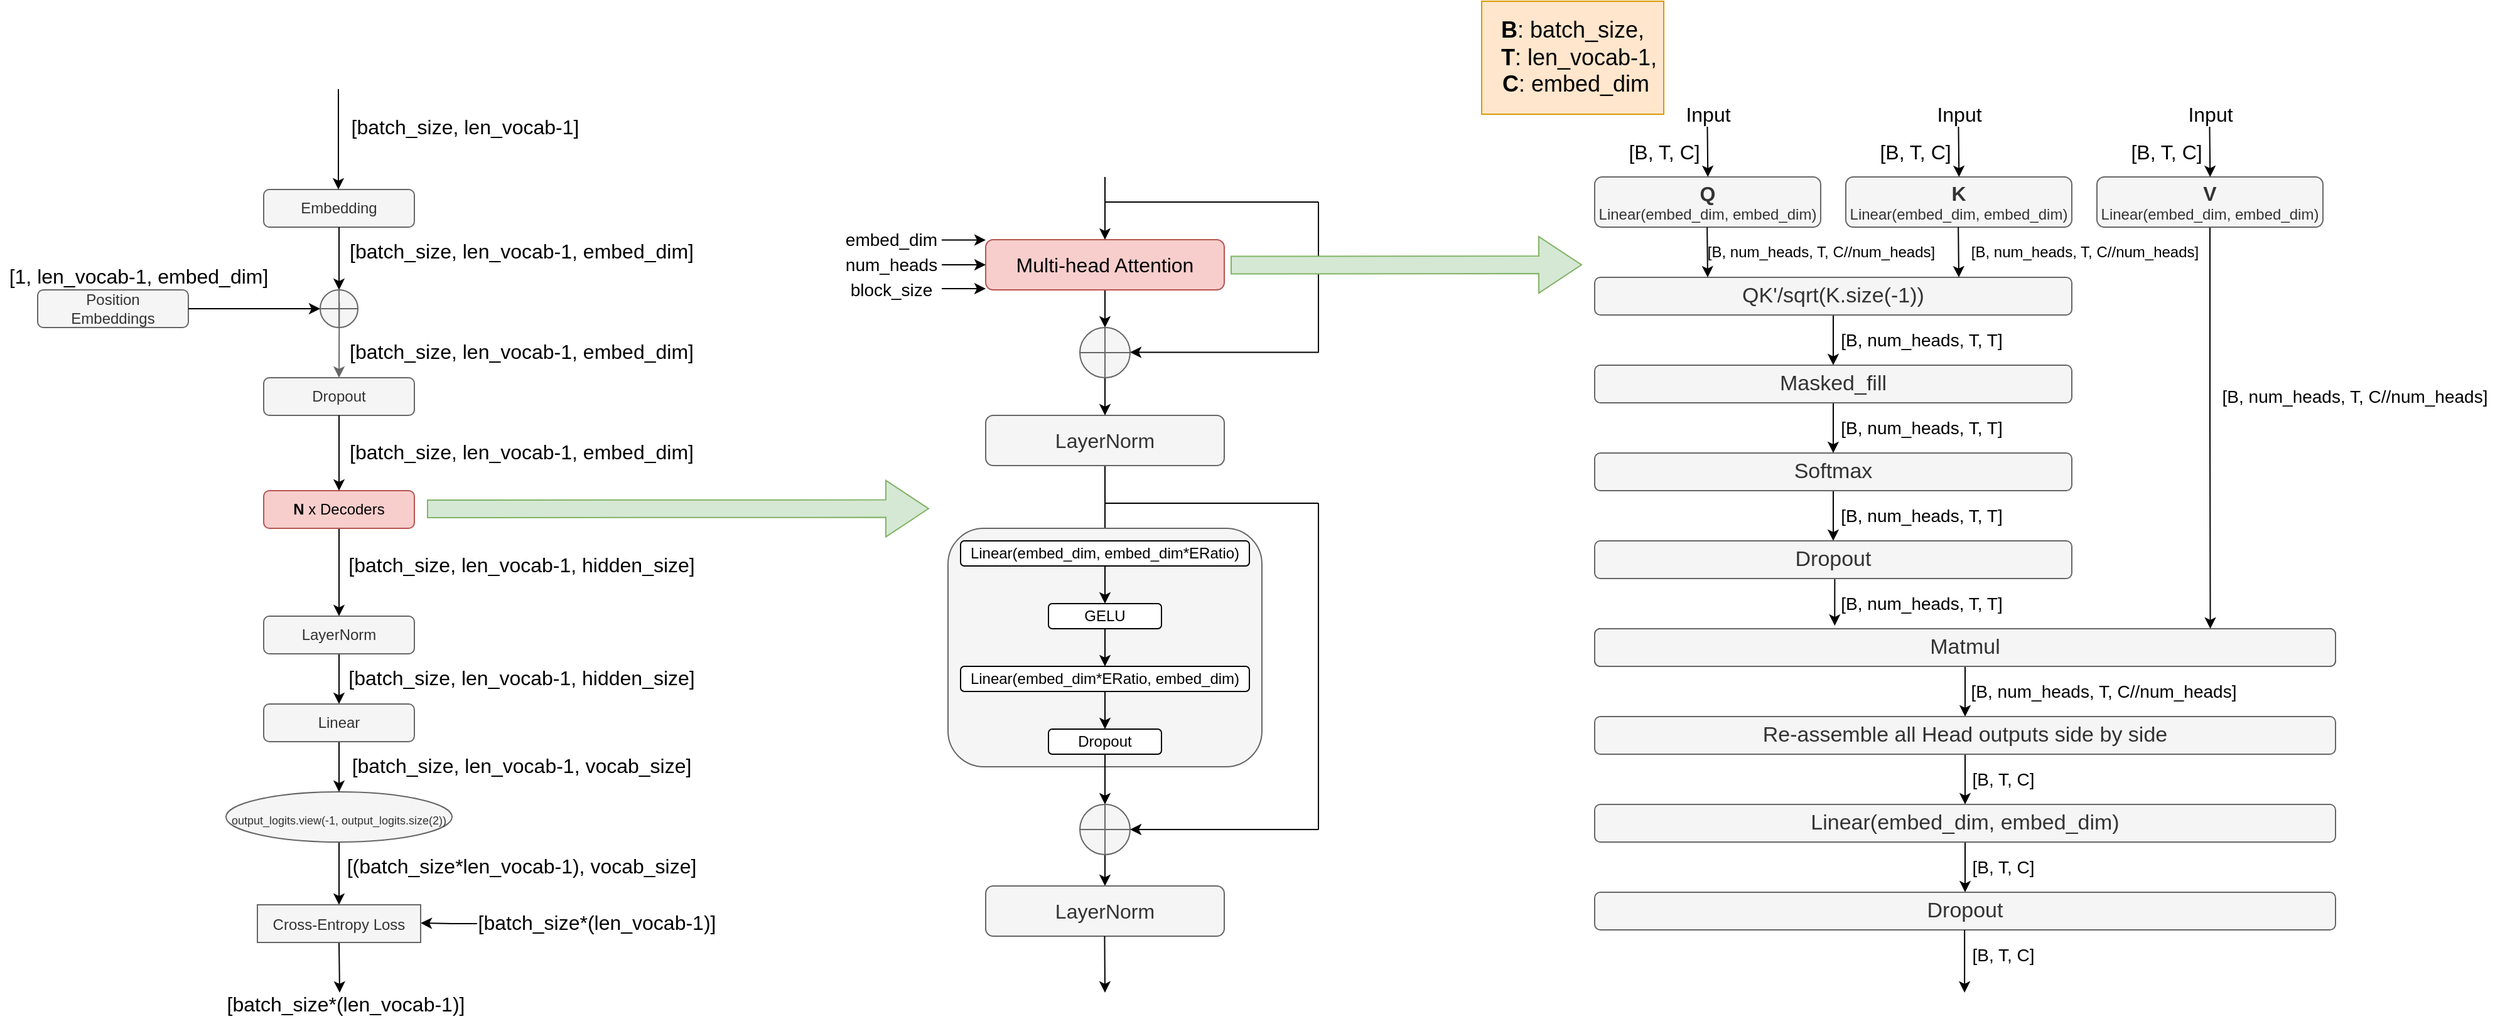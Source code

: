 <mxfile version="16.0.0" type="device"><diagram id="RONKovw7xAZy1wGv3aLH" name="Page-1"><mxGraphModel dx="1178" dy="732" grid="1" gridSize="10" guides="1" tooltips="1" connect="1" arrows="1" fold="1" page="1" pageScale="1" pageWidth="850" pageHeight="1100" math="0" shadow="0"><root><mxCell id="0"/><mxCell id="1" parent="0"/><mxCell id="g4gSQ9iisb2MxnqE1Cf5-1" value="Embedding" style="rounded=1;whiteSpace=wrap;html=1;fillColor=#f5f5f5;fontColor=#333333;strokeColor=#666666;" parent="1" vertex="1"><mxGeometry x="280" y="160" width="120" height="30" as="geometry"/></mxCell><mxCell id="g4gSQ9iisb2MxnqE1Cf5-2" style="edgeStyle=orthogonalEdgeStyle;rounded=0;orthogonalLoop=1;jettySize=auto;html=1;exitX=0.5;exitY=1;exitDx=0;exitDy=0;entryX=0.5;entryY=0;entryDx=0;entryDy=0;fontSize=9;" parent="1" source="g4gSQ9iisb2MxnqE1Cf5-3" target="g4gSQ9iisb2MxnqE1Cf5-6" edge="1"><mxGeometry relative="1" as="geometry"/></mxCell><mxCell id="g4gSQ9iisb2MxnqE1Cf5-3" value="&lt;b&gt;N&lt;/b&gt; x Decoders" style="rounded=1;whiteSpace=wrap;html=1;fillColor=#f8cecc;strokeColor=#b85450;" parent="1" vertex="1"><mxGeometry x="280" y="400" width="120" height="30" as="geometry"/></mxCell><mxCell id="g4gSQ9iisb2MxnqE1Cf5-4" value="Dropout" style="rounded=1;whiteSpace=wrap;html=1;fillColor=#f5f5f5;fontColor=#333333;strokeColor=#666666;" parent="1" vertex="1"><mxGeometry x="280" y="310" width="120" height="30" as="geometry"/></mxCell><mxCell id="g4gSQ9iisb2MxnqE1Cf5-5" style="edgeStyle=orthogonalEdgeStyle;rounded=0;orthogonalLoop=1;jettySize=auto;html=1;exitX=0.5;exitY=1;exitDx=0;exitDy=0;entryX=0.5;entryY=0;entryDx=0;entryDy=0;fontSize=9;" parent="1" source="g4gSQ9iisb2MxnqE1Cf5-6" target="g4gSQ9iisb2MxnqE1Cf5-32" edge="1"><mxGeometry relative="1" as="geometry"/></mxCell><mxCell id="g4gSQ9iisb2MxnqE1Cf5-6" value="LayerNorm" style="rounded=1;whiteSpace=wrap;html=1;fillColor=#f5f5f5;fontColor=#333333;strokeColor=#666666;" parent="1" vertex="1"><mxGeometry x="280" y="500" width="120" height="30" as="geometry"/></mxCell><mxCell id="g4gSQ9iisb2MxnqE1Cf5-7" value="" style="endArrow=classic;html=1;rounded=0;entryX=0.5;entryY=0;entryDx=0;entryDy=0;" parent="1" edge="1"><mxGeometry width="50" height="50" relative="1" as="geometry"><mxPoint x="339.5" y="80" as="sourcePoint"/><mxPoint x="339.5" y="160" as="targetPoint"/></mxGeometry></mxCell><mxCell id="g4gSQ9iisb2MxnqE1Cf5-8" value="" style="endArrow=classic;html=1;rounded=0;exitX=0.5;exitY=1;exitDx=0;exitDy=0;" parent="1" source="g4gSQ9iisb2MxnqE1Cf5-4" edge="1"><mxGeometry width="50" height="50" relative="1" as="geometry"><mxPoint x="339.5" y="360" as="sourcePoint"/><mxPoint x="340" y="400" as="targetPoint"/></mxGeometry></mxCell><mxCell id="g4gSQ9iisb2MxnqE1Cf5-9" value="&lt;font style=&quot;font-size: 16px&quot;&gt;[batch_size, len_vocab-1]&lt;/font&gt;" style="text;html=1;align=center;verticalAlign=middle;resizable=0;points=[];autosize=1;strokeColor=none;fillColor=none;" parent="1" vertex="1"><mxGeometry x="340" y="100" width="200" height="20" as="geometry"/></mxCell><mxCell id="g4gSQ9iisb2MxnqE1Cf5-10" value="&lt;font style=&quot;font-size: 16px ; line-height: 1&quot;&gt;[batch_size, len_vocab-1,&amp;nbsp;&lt;span style=&quot;color: rgba(0 , 0 , 0 , 0) ; font-family: monospace ; font-size: 0px&quot;&gt;3E&lt;/span&gt;embed_dim]&lt;span style=&quot;color: rgba(0 , 0 , 0 , 0) ; font-family: monospace ; font-size: 0px&quot;&gt;%3CmxGraphModel%3E%3Croot%3E%3CmxCell%20id%3D%220%22%2F%3E%3CmxCell%20id%3D%221%22%20parent%3D%220%22%2F%3E%3CmxCell%20id%3D%222%22%20value%3D%22%26lt%3Bfont%20style%3D%26quot%3Bfont-size%3A%2016px%26quot%3B%26gt%3B%5Bbatch_size%2C%20len_vocab-1%5D%26lt%3B%2Ffont%26gt%3B%22%20style%3D%22text%3Bhtml%3D1%3Balign%3Dcenter%3BverticalAlign%3Dmiddle%3Bresizable%3D0%3Bpoints%3D%5B%5D%3Bautosize%3D1%3BstrokeColor%3Dnone%3BfillColor%3Dnone%3B%22%20vertex%3D%221%22%20parent%3D%221%22%3E%3CmxGeometry%20x%3D%22140%22%20y%3D%22120%22%20width%3D%22200%22%20height%3D%2220%22%20as%3D%22geometry%22%2F%3E%3C%2FmxCell%3E%3C%2Froot%3E%3C%2FmxGraphModel%&lt;/span&gt;&lt;/font&gt;" style="text;html=1;align=center;verticalAlign=middle;resizable=0;points=[];autosize=1;strokeColor=none;fillColor=none;" parent="1" vertex="1"><mxGeometry x="340" y="280" width="290" height="20" as="geometry"/></mxCell><mxCell id="g4gSQ9iisb2MxnqE1Cf5-11" value="" style="endArrow=classic;html=1;rounded=0;exitX=0.5;exitY=1;exitDx=0;exitDy=0;startArrow=none;" parent="1" source="g4gSQ9iisb2MxnqE1Cf5-32" edge="1"><mxGeometry width="50" height="50" relative="1" as="geometry"><mxPoint x="340" y="540" as="sourcePoint"/><mxPoint x="340.5" y="580" as="targetPoint"/></mxGeometry></mxCell><mxCell id="g4gSQ9iisb2MxnqE1Cf5-12" value="&lt;font style=&quot;font-size: 16px ; line-height: 1&quot;&gt;[batch_size, len_vocab-1,&amp;nbsp;&lt;span style=&quot;color: rgba(0 , 0 , 0 , 0) ; font-family: monospace ; font-size: 0px&quot;&gt;3E&lt;/span&gt;embed_dim]&lt;span style=&quot;color: rgba(0 , 0 , 0 , 0) ; font-family: monospace ; font-size: 0px&quot;&gt;%3CmxGraphModel%3E%3Croot%3E%3CmxCell%20id%3D%220%22%2F%3E%3CmxCell%20id%3D%221%22%20parent%3D%220%22%2F%3E%3CmxCell%20id%3D%222%22%20value%3D%22%26lt%3Bfont%20style%3D%26quot%3Bfont-size%3A%2016px%26quot%3B%26gt%3B%5Bbatch_size%2C%20len_vocab-1%5D%26lt%3B%2Ffont%26gt%3B%22%20style%3D%22text%3Bhtml%3D1%3Balign%3Dcenter%3BverticalAlign%3Dmiddle%3Bresizable%3D0%3Bpoints%3D%5B%5D%3Bautosize%3D1%3BstrokeColor%3Dnone%3BfillColor%3Dnone%3B%22%20vertex%3D%221%22%20parent%3D%221%22%3E%3CmxGeometry%20x%3D%22140%22%20y%3D%22120%22%20width%3D%22200%22%20height%3D%2220%22%20as%3D%22geometry%22%2F%3E%3C%2FmxCell%3E%3C%2Froot%3E%3C%2FmxGraphModel%&lt;/span&gt;&lt;/font&gt;" style="text;html=1;align=center;verticalAlign=middle;resizable=0;points=[];autosize=1;strokeColor=none;fillColor=none;" parent="1" vertex="1"><mxGeometry x="340" y="360" width="290" height="20" as="geometry"/></mxCell><mxCell id="g4gSQ9iisb2MxnqE1Cf5-13" value="&lt;font style=&quot;font-size: 16px ; line-height: 1&quot;&gt;[batch_size, len_vocab-1, hidden_size]&lt;span style=&quot;color: rgba(0 , 0 , 0 , 0) ; font-family: monospace ; font-size: 0px&quot;&gt;%3CmxGraphModel%3E%3Croot%3E%3CmxCell%20id%3D%220%22%2F%3E%3CmxCell%20id%3D%221%22%20parent%3D%220%22%2F%3E%3CmxCell%20id%3D%222%22%20value%3D%22%26lt%3Bfont%20style%3D%26quot%3Bfont-size%3A%2016px%26quot%3B%26gt%3B%5Bbatch_size%2C%20len_vocab-1%5D%26lt%3B%2Ffont%26gt%3B%22%20style%3D%22text%3Bhtml%3D1%3Balign%3Dcenter%3BverticalAlign%3Dmiddle%3Bresizable%3D0%3Bpoints%3D%5B%5D%3Bautosize%3D1%3BstrokeColor%3Dnone%3BfillColor%3Dnone%3B%22%20vertex%3D%221%22%20parent%3D%221%22%3E%3CmxGeometry%20x%3D%22140%22%20y%3D%22120%22%20width%3D%22200%22%20height%3D%2220%22%20as%3D%22geometry%22%2F%3E%3C%2FmxCell%3E%3C%2Froot%3E%3C%2FmxGraphModel%&lt;/span&gt;&lt;/font&gt;" style="text;html=1;align=center;verticalAlign=middle;resizable=0;points=[];autosize=1;strokeColor=none;fillColor=none;" parent="1" vertex="1"><mxGeometry x="340" y="450" width="290" height="20" as="geometry"/></mxCell><mxCell id="g4gSQ9iisb2MxnqE1Cf5-14" value="&lt;font style=&quot;font-size: 16px ; line-height: 1&quot;&gt;[batch_size, len_vocab-1, hidden_size]&lt;span style=&quot;color: rgba(0 , 0 , 0 , 0) ; font-family: monospace ; font-size: 0px&quot;&gt;%3CmxGraphModel%3E%3Croot%3E%3CmxCell%20id%3D%220%22%2F%3E%3CmxCell%20id%3D%221%22%20parent%3D%220%22%2F%3E%3CmxCell%20id%3D%222%22%20value%3D%22%26lt%3Bfont%20style%3D%26quot%3Bfont-size%3A%2016px%26quot%3B%26gt%3B%5Bbatch_size%2C%20len_vocab-1%5D%26lt%3B%2Ffont%26gt%3B%22%20style%3D%22text%3Bhtml%3D1%3Balign%3Dcenter%3BverticalAlign%3Dmiddle%3Bresizable%3D0%3Bpoints%3D%5B%5D%3Bautosize%3D1%3BstrokeColor%3Dnone%3BfillColor%3Dnone%3B%22%20vertex%3D%221%22%20parent%3D%221%22%3E%3CmxGeometry%20x%3D%22140%22%20y%3D%22120%22%20width%3D%22200%22%20height%3D%2220%22%20as%3D%22geometry%22%2F%3E%3C%2FmxCell%3E%3C%2Froot%3E%3C%2FmxGraphModel%&lt;/span&gt;&lt;/font&gt;" style="text;html=1;align=center;verticalAlign=middle;resizable=0;points=[];autosize=1;strokeColor=none;fillColor=none;" parent="1" vertex="1"><mxGeometry x="340" y="540" width="290" height="20" as="geometry"/></mxCell><mxCell id="g4gSQ9iisb2MxnqE1Cf5-15" value="&lt;font style=&quot;font-size: 16px ; line-height: 1&quot;&gt;[batch_size, len_vocab-1, vocab_size]&lt;span style=&quot;color: rgba(0 , 0 , 0 , 0) ; font-family: monospace ; font-size: 0px&quot;&gt;%3CmxGraphModel%3E%3Croot%3E%3CmxCell%20id%3D%220%22%2F%3E%3CmxCell%20id%3D%221%22%20parent%3D%220%22%2F%3E%3CmxCell%20id%3D%222%22%20value%3D%22%26lt%3Bfont%20style%3D%26quot%3Bfont-size%3A%2016px%26quot%3B%26gt%3B%5Bbatch_size%2C%20len_vocab-1%5D%26lt%3B%2Ffont%26gt%3B%22%20style%3D%22text%3Bhtml%3D1%3Balign%3Dcenter%3BverticalAlign%3Dmiddle%3Bresizable%3D0%3Bpoints%3D%5B%5D%3Bautosize%3D1%3BstrokeColor%3Dnone%3BfillColor%3Dnone%3B%22%20vertex%3D%221%22%20parent%3D%221%22%3E%3CmxGeometry%20x%3D%22140%22%20y%3D%22120%22%20width%3D%22200%22%20height%3D%2220%22%20as%3D%22geometry%22%2F%3E%3C%2FmxCell%3E%3C%2Froot%3E%3C%2FmxGraphModel%&lt;/span&gt;&lt;/font&gt;" style="text;html=1;align=center;verticalAlign=middle;resizable=0;points=[];autosize=1;strokeColor=none;fillColor=none;" parent="1" vertex="1"><mxGeometry x="340" y="610" width="290" height="20" as="geometry"/></mxCell><mxCell id="g4gSQ9iisb2MxnqE1Cf5-111" style="edgeStyle=orthogonalEdgeStyle;rounded=0;orthogonalLoop=1;jettySize=auto;html=1;exitX=0.5;exitY=1;exitDx=0;exitDy=0;entryX=0.5;entryY=0;entryDx=0;entryDy=0;fontSize=17;" parent="1" source="g4gSQ9iisb2MxnqE1Cf5-17" target="g4gSQ9iisb2MxnqE1Cf5-110" edge="1"><mxGeometry relative="1" as="geometry"/></mxCell><mxCell id="g4gSQ9iisb2MxnqE1Cf5-17" value="&lt;font style=&quot;font-size: 9px&quot;&gt;output_logits.view(-1, output_logits.size(2))&lt;/font&gt;" style="ellipse;whiteSpace=wrap;html=1;fontSize=16;fillColor=#f5f5f5;fontColor=#333333;strokeColor=#666666;" parent="1" vertex="1"><mxGeometry x="250" y="640" width="180" height="40" as="geometry"/></mxCell><mxCell id="g4gSQ9iisb2MxnqE1Cf5-18" value="&lt;font style=&quot;font-size: 16px ; line-height: 1&quot;&gt;[(batch_size*len_vocab-1), vocab_size]&lt;span style=&quot;color: rgba(0 , 0 , 0 , 0) ; font-family: monospace ; font-size: 0px&quot;&gt;%3CmxGraphModel%3E%3Croot%3E%3CmxCell%20id%3D%220%22%2F%3E%3CmxCell%20id%3D%221%22%20parent%3D%220%22%2F%3E%3CmxCell%20id%3D%222%22%20value%3D%22%26lt%3Bfont%20style%3D%26quot%3Bfont-size%3A%2016px%26quot%3B%26gt%3B%5Bbatch_size%2C%20len_vocab-1%5D%26lt%3B%2Ffont%26gt%3B%22%20style%3D%22text%3Bhtml%3D1%3Balign%3Dcenter%3BverticalAlign%3Dmiddle%3Bresizable%3D0%3Bpoints%3D%5B%5D%3Bautosize%3D1%3BstrokeColor%3Dnone%3BfillColor%3Dnone%3B%22%20vertex%3D%221%22%20parent%3D%221%22%3E%3CmxGeometry%20x%3D%22140%22%20y%3D%22120%22%20width%3D%22200%22%20height%3D%2220%22%20as%3D%22geometry%22%2F%3E%3C%2FmxCell%3E%3C%2Froot%3E%3C%2FmxGraphModel%&lt;/span&gt;&lt;/font&gt;" style="text;html=1;align=center;verticalAlign=middle;resizable=0;points=[];autosize=1;strokeColor=none;fillColor=none;" parent="1" vertex="1"><mxGeometry x="340" y="690" width="290" height="20" as="geometry"/></mxCell><mxCell id="g4gSQ9iisb2MxnqE1Cf5-20" value="" style="endArrow=classic;html=1;rounded=0;" parent="1" edge="1"><mxGeometry width="50" height="50" relative="1" as="geometry"><mxPoint x="450" y="744.95" as="sourcePoint"/><mxPoint x="405" y="744.55" as="targetPoint"/><Array as="points"><mxPoint x="430" y="744.95"/></Array></mxGeometry></mxCell><mxCell id="g4gSQ9iisb2MxnqE1Cf5-21" value="&lt;font style=&quot;font-size: 16px ; line-height: 1&quot;&gt;[batch_size*(len_vocab-1)]&lt;span style=&quot;color: rgba(0 , 0 , 0 , 0) ; font-family: monospace ; font-size: 0px&quot;&gt;%3CmxGraphModel%3E%3Croot%3E%3CmxCell%20id%3D%220%22%2F%3E%3CmxCell%20id%3D%221%22%20parent%3D%220%22%2F%3E%3CmxCell%20id%3D%222%22%20value%3D%22%26lt%3Bfont%20style%3D%26quot%3Bfont-size%3A%2016px%26quot%3B%26gt%3B%5Bbatch_size%2C%20len_vocab-1%5D%26lt%3B%2Ffont%26gt%3B%22%20style%3D%22text%3Bhtml%3D1%3Balign%3Dcenter%3BverticalAlign%3Dmiddle%3Bresizable%3D0%3Bpoints%3D%5B%5D%3Bautosize%3D1%3BstrokeColor%3Dnone%3BfillColor%3Dnone%3B%22%20vertex%3D%221%22%20parent%3D%221%22%3E%3CmxGeometry%20x%3D%22140%22%20y%3D%22120%22%20width%3D%22200%22%20height%3D%2220%22%20as%3D%22geometry%22%2F%3E%3C%2FmxCell%3E%3C%2Froot%3E%3C%2FmxGraphModel%&lt;/span&gt;&lt;/font&gt;" style="text;html=1;align=center;verticalAlign=middle;resizable=0;points=[];autosize=1;strokeColor=none;fillColor=none;" parent="1" vertex="1"><mxGeometry x="440" y="735" width="210" height="20" as="geometry"/></mxCell><mxCell id="g4gSQ9iisb2MxnqE1Cf5-22" value="" style="endArrow=classic;html=1;rounded=0;" parent="1" edge="1"><mxGeometry width="50" height="50" relative="1" as="geometry"><mxPoint x="340" y="760" as="sourcePoint"/><mxPoint x="340.5" y="800" as="targetPoint"/></mxGeometry></mxCell><mxCell id="g4gSQ9iisb2MxnqE1Cf5-23" value="&lt;font style=&quot;font-size: 16px ; line-height: 1&quot;&gt;[batch_size*(len_vocab-1)]&lt;span style=&quot;color: rgba(0 , 0 , 0 , 0) ; font-family: monospace ; font-size: 0px&quot;&gt;%3CmxGraphModel%3E%3Croot%3E%3CmxCell%20id%3D%220%22%2F%3E%3CmxCell%20id%3D%221%22%20parent%3D%220%22%2F%3E%3CmxCell%20id%3D%222%22%20value%3D%22%26lt%3Bfont%20style%3D%26quot%3Bfont-size%3A%2016px%26quot%3B%26gt%3B%5Bbatch_size%2C%20len_vocab-1%5D%26lt%3B%2Ffont%26gt%3B%22%20style%3D%22text%3Bhtml%3D1%3Balign%3Dcenter%3BverticalAlign%3Dmiddle%3Bresizable%3D0%3Bpoints%3D%5B%5D%3Bautosize%3D1%3BstrokeColor%3Dnone%3BfillColor%3Dnone%3B%22%20vertex%3D%221%22%20parent%3D%221%22%3E%3CmxGeometry%20x%3D%22140%22%20y%3D%22120%22%20width%3D%22200%22%20height%3D%2220%22%20as%3D%22geometry%22%2F%3E%3C%2FmxCell%3E%3C%2Froot%3E%3C%2FmxGraphModel%&lt;/span&gt;&lt;/font&gt;" style="text;html=1;align=center;verticalAlign=middle;resizable=0;points=[];autosize=1;strokeColor=none;fillColor=none;" parent="1" vertex="1"><mxGeometry x="240" y="800" width="210" height="20" as="geometry"/></mxCell><mxCell id="g4gSQ9iisb2MxnqE1Cf5-24" value="" style="shape=orEllipse;perimeter=ellipsePerimeter;whiteSpace=wrap;html=1;backgroundOutline=1;fontSize=12;fillColor=#f5f5f5;fontColor=#333333;strokeColor=#666666;" parent="1" vertex="1"><mxGeometry x="325" y="240" width="30" height="30" as="geometry"/></mxCell><mxCell id="g4gSQ9iisb2MxnqE1Cf5-25" value="Position&lt;br&gt;Embeddings" style="rounded=1;whiteSpace=wrap;html=1;fillColor=#f5f5f5;fontColor=#333333;strokeColor=#666666;" parent="1" vertex="1"><mxGeometry x="100" y="240" width="120" height="30" as="geometry"/></mxCell><mxCell id="g4gSQ9iisb2MxnqE1Cf5-26" value="" style="endArrow=classic;html=1;rounded=0;entryX=0;entryY=0.5;entryDx=0;entryDy=0;exitX=1;exitY=0.5;exitDx=0;exitDy=0;" parent="1" source="g4gSQ9iisb2MxnqE1Cf5-25" target="g4gSQ9iisb2MxnqE1Cf5-24" edge="1"><mxGeometry width="50" height="50" relative="1" as="geometry"><mxPoint x="240" y="254.6" as="sourcePoint"/><mxPoint x="310" y="254.6" as="targetPoint"/></mxGeometry></mxCell><mxCell id="g4gSQ9iisb2MxnqE1Cf5-27" value="" style="endArrow=classic;html=1;rounded=0;entryX=0.5;entryY=0;entryDx=0;entryDy=0;exitX=0.5;exitY=1;exitDx=0;exitDy=0;" parent="1" source="g4gSQ9iisb2MxnqE1Cf5-1" target="g4gSQ9iisb2MxnqE1Cf5-24" edge="1"><mxGeometry width="50" height="50" relative="1" as="geometry"><mxPoint x="360" y="170" as="sourcePoint"/><mxPoint x="359.5" y="200" as="targetPoint"/></mxGeometry></mxCell><mxCell id="g4gSQ9iisb2MxnqE1Cf5-28" value="" style="endArrow=classic;html=1;rounded=0;fillColor=#f5f5f5;strokeColor=#666666;" parent="1" edge="1"><mxGeometry width="50" height="50" relative="1" as="geometry"><mxPoint x="340.2" y="250" as="sourcePoint"/><mxPoint x="340" y="310" as="targetPoint"/></mxGeometry></mxCell><mxCell id="g4gSQ9iisb2MxnqE1Cf5-29" value="&lt;font style=&quot;font-size: 16px ; line-height: 1&quot;&gt;[1, len_vocab-1,&amp;nbsp;&lt;span style=&quot;color: rgba(0 , 0 , 0 , 0) ; font-family: monospace ; font-size: 0px&quot;&gt;3E&lt;/span&gt;embed_dim]&lt;span style=&quot;color: rgba(0 , 0 , 0 , 0) ; font-family: monospace ; font-size: 0px&quot;&gt;%3CmxGraphModel%3E%3Croot%3E%3CmxCell%20id%3D%220%22%2F%3E%3CmxCell%20id%3D%221%22%20parent%3D%220%22%2F%3E%3CmxCell%20id%3D%222%22%20value%3D%22%26lt%3Bfont%20style%3D%26quot%3Bfont-size%3A%2016px%26quot%3B%26gt%3B%5Bbatch_size%2C%20len_vocab-1%5D%26lt%3B%2Ffont%26gt%3B%22%20style%3D%22text%3Bhtml%3D1%3Balign%3Dcenter%3BverticalAlign%3Dmiddle%3Bresizable%3D0%3Bpoints%3D%5B%5D%3Bautosize%3D1%3BstrokeColor%3Dnone%3BfillColor%3Dnone%3B%22%20vertex%3D%221%22%20parent%3D%221%22%3E%3CmxGeometry%20x%3D%22140%22%20y%3D%22120%22%20width%3D%22200%22%20height%3D%2220%22%20as%3D%22geometry%22%2F%3E%3C%2FmxCell%3E%3C%2Froot%3E%3C%2FmxGraphModel%&lt;/span&gt;&lt;/font&gt;" style="text;html=1;align=center;verticalAlign=middle;resizable=0;points=[];autosize=1;strokeColor=none;fillColor=none;" parent="1" vertex="1"><mxGeometry x="70" y="220" width="220" height="20" as="geometry"/></mxCell><mxCell id="g4gSQ9iisb2MxnqE1Cf5-30" value="&lt;font style=&quot;font-size: 16px ; line-height: 1&quot;&gt;[batch_size, len_vocab-1,&amp;nbsp;&lt;span style=&quot;color: rgba(0 , 0 , 0 , 0) ; font-family: monospace ; font-size: 0px&quot;&gt;3E&lt;/span&gt;embed_dim]&lt;span style=&quot;color: rgba(0 , 0 , 0 , 0) ; font-family: monospace ; font-size: 0px&quot;&gt;%3CmxGraphModel%3E%3Croot%3E%3CmxCell%20id%3D%220%22%2F%3E%3CmxCell%20id%3D%221%22%20parent%3D%220%22%2F%3E%3CmxCell%20id%3D%222%22%20value%3D%22%26lt%3Bfont%20style%3D%26quot%3Bfont-size%3A%2016px%26quot%3B%26gt%3B%5Bbatch_size%2C%20len_vocab-1%5D%26lt%3B%2Ffont%26gt%3B%22%20style%3D%22text%3Bhtml%3D1%3Balign%3Dcenter%3BverticalAlign%3Dmiddle%3Bresizable%3D0%3Bpoints%3D%5B%5D%3Bautosize%3D1%3BstrokeColor%3Dnone%3BfillColor%3Dnone%3B%22%20vertex%3D%221%22%20parent%3D%221%22%3E%3CmxGeometry%20x%3D%22140%22%20y%3D%22120%22%20width%3D%22200%22%20height%3D%2220%22%20as%3D%22geometry%22%2F%3E%3C%2FmxCell%3E%3C%2Froot%3E%3C%2FmxGraphModel%&lt;/span&gt;&lt;/font&gt;" style="text;html=1;align=center;verticalAlign=middle;resizable=0;points=[];autosize=1;strokeColor=none;fillColor=none;" parent="1" vertex="1"><mxGeometry x="340" y="200" width="290" height="20" as="geometry"/></mxCell><mxCell id="g4gSQ9iisb2MxnqE1Cf5-31" style="edgeStyle=orthogonalEdgeStyle;rounded=0;orthogonalLoop=1;jettySize=auto;html=1;exitX=0.5;exitY=1;exitDx=0;exitDy=0;entryX=0.5;entryY=0;entryDx=0;entryDy=0;fontSize=9;" parent="1" source="g4gSQ9iisb2MxnqE1Cf5-32" target="g4gSQ9iisb2MxnqE1Cf5-17" edge="1"><mxGeometry relative="1" as="geometry"/></mxCell><mxCell id="g4gSQ9iisb2MxnqE1Cf5-32" value="Linear" style="rounded=1;whiteSpace=wrap;html=1;fillColor=#f5f5f5;fontColor=#333333;strokeColor=#666666;" parent="1" vertex="1"><mxGeometry x="280" y="570" width="120" height="30" as="geometry"/></mxCell><mxCell id="g4gSQ9iisb2MxnqE1Cf5-33" value="" style="shape=flexArrow;endArrow=classic;html=1;rounded=0;width=14;endSize=11;endWidth=30;fillColor=#d5e8d4;strokeColor=#82b366;" parent="1" edge="1"><mxGeometry width="50" height="50" relative="1" as="geometry"><mxPoint x="410" y="414.54" as="sourcePoint"/><mxPoint x="810" y="414.29" as="targetPoint"/></mxGeometry></mxCell><mxCell id="g4gSQ9iisb2MxnqE1Cf5-50" value="" style="edgeStyle=orthogonalEdgeStyle;rounded=0;orthogonalLoop=1;jettySize=auto;html=1;fontSize=12;" parent="1" source="g4gSQ9iisb2MxnqE1Cf5-35" target="g4gSQ9iisb2MxnqE1Cf5-37" edge="1"><mxGeometry relative="1" as="geometry"/></mxCell><mxCell id="g4gSQ9iisb2MxnqE1Cf5-35" value="&lt;font style=&quot;font-size: 16px&quot;&gt;Multi-head Attention&lt;/font&gt;" style="rounded=1;whiteSpace=wrap;html=1;fillColor=#f8cecc;strokeColor=#b85450;" parent="1" vertex="1"><mxGeometry x="855" y="200" width="190" height="40" as="geometry"/></mxCell><mxCell id="g4gSQ9iisb2MxnqE1Cf5-53" style="edgeStyle=orthogonalEdgeStyle;rounded=0;orthogonalLoop=1;jettySize=auto;html=1;exitX=0.5;exitY=1;exitDx=0;exitDy=0;entryX=0.5;entryY=0;entryDx=0;entryDy=0;fontSize=12;" parent="1" source="g4gSQ9iisb2MxnqE1Cf5-36" target="g4gSQ9iisb2MxnqE1Cf5-39" edge="1"><mxGeometry relative="1" as="geometry"><Array as="points"><mxPoint x="950" y="410"/><mxPoint x="950" y="410"/></Array></mxGeometry></mxCell><mxCell id="g4gSQ9iisb2MxnqE1Cf5-36" value="&lt;font style=&quot;font-size: 16px&quot;&gt;LayerNorm&lt;/font&gt;" style="rounded=1;whiteSpace=wrap;html=1;fillColor=#f5f5f5;fontColor=#333333;strokeColor=#666666;" parent="1" vertex="1"><mxGeometry x="855" y="340" width="190" height="40" as="geometry"/></mxCell><mxCell id="g4gSQ9iisb2MxnqE1Cf5-38" value="" style="rounded=1;whiteSpace=wrap;html=1;fillColor=#f5f5f5;fontColor=#333333;strokeColor=#666666;" parent="1" vertex="1"><mxGeometry x="825" y="430" width="250" height="190" as="geometry"/></mxCell><mxCell id="g4gSQ9iisb2MxnqE1Cf5-52" style="edgeStyle=orthogonalEdgeStyle;rounded=0;orthogonalLoop=1;jettySize=auto;html=1;exitX=0.5;exitY=1;exitDx=0;exitDy=0;entryX=0.5;entryY=0;entryDx=0;entryDy=0;fontSize=12;" parent="1" source="g4gSQ9iisb2MxnqE1Cf5-37" target="g4gSQ9iisb2MxnqE1Cf5-36" edge="1"><mxGeometry relative="1" as="geometry"/></mxCell><mxCell id="g4gSQ9iisb2MxnqE1Cf5-37" value="" style="shape=orEllipse;perimeter=ellipsePerimeter;whiteSpace=wrap;html=1;backgroundOutline=1;fontSize=12;fillColor=#f5f5f5;fontColor=#333333;strokeColor=#666666;" parent="1" vertex="1"><mxGeometry x="930" y="270" width="40" height="40" as="geometry"/></mxCell><mxCell id="g4gSQ9iisb2MxnqE1Cf5-45" style="edgeStyle=orthogonalEdgeStyle;rounded=0;orthogonalLoop=1;jettySize=auto;html=1;exitX=0.5;exitY=1;exitDx=0;exitDy=0;fontSize=12;" parent="1" source="g4gSQ9iisb2MxnqE1Cf5-39" target="g4gSQ9iisb2MxnqE1Cf5-40" edge="1"><mxGeometry relative="1" as="geometry"/></mxCell><mxCell id="g4gSQ9iisb2MxnqE1Cf5-39" value="&lt;font style=&quot;font-size: 12px&quot;&gt;Linear(embed_dim, embed_dim*ERatio)&lt;/font&gt;" style="rounded=1;whiteSpace=wrap;html=1;" parent="1" vertex="1"><mxGeometry x="835" y="440" width="230" height="20" as="geometry"/></mxCell><mxCell id="g4gSQ9iisb2MxnqE1Cf5-46" style="edgeStyle=orthogonalEdgeStyle;rounded=0;orthogonalLoop=1;jettySize=auto;html=1;exitX=0.5;exitY=1;exitDx=0;exitDy=0;entryX=0.5;entryY=0;entryDx=0;entryDy=0;fontSize=12;" parent="1" source="g4gSQ9iisb2MxnqE1Cf5-40" target="g4gSQ9iisb2MxnqE1Cf5-43" edge="1"><mxGeometry relative="1" as="geometry"/></mxCell><mxCell id="g4gSQ9iisb2MxnqE1Cf5-40" value="&lt;font style=&quot;font-size: 12px&quot;&gt;GELU&lt;/font&gt;" style="rounded=1;whiteSpace=wrap;html=1;" parent="1" vertex="1"><mxGeometry x="905" y="490" width="90" height="20" as="geometry"/></mxCell><mxCell id="g4gSQ9iisb2MxnqE1Cf5-47" style="edgeStyle=orthogonalEdgeStyle;rounded=0;orthogonalLoop=1;jettySize=auto;html=1;exitX=0.5;exitY=1;exitDx=0;exitDy=0;entryX=0.5;entryY=0;entryDx=0;entryDy=0;fontSize=12;" parent="1" source="g4gSQ9iisb2MxnqE1Cf5-43" target="g4gSQ9iisb2MxnqE1Cf5-44" edge="1"><mxGeometry relative="1" as="geometry"/></mxCell><mxCell id="g4gSQ9iisb2MxnqE1Cf5-43" value="&lt;font style=&quot;font-size: 12px&quot;&gt;Linear(embed_dim*ERatio, embed_dim)&lt;/font&gt;" style="rounded=1;whiteSpace=wrap;html=1;" parent="1" vertex="1"><mxGeometry x="835" y="540" width="230" height="20" as="geometry"/></mxCell><mxCell id="g4gSQ9iisb2MxnqE1Cf5-56" style="edgeStyle=orthogonalEdgeStyle;rounded=0;orthogonalLoop=1;jettySize=auto;html=1;exitX=0.5;exitY=1;exitDx=0;exitDy=0;entryX=0.5;entryY=0;entryDx=0;entryDy=0;fontSize=12;" parent="1" source="g4gSQ9iisb2MxnqE1Cf5-44" target="g4gSQ9iisb2MxnqE1Cf5-55" edge="1"><mxGeometry relative="1" as="geometry"/></mxCell><mxCell id="g4gSQ9iisb2MxnqE1Cf5-44" value="&lt;font style=&quot;font-size: 12px&quot;&gt;Dropout&lt;/font&gt;" style="rounded=1;whiteSpace=wrap;html=1;" parent="1" vertex="1"><mxGeometry x="905" y="590" width="90" height="20" as="geometry"/></mxCell><mxCell id="g4gSQ9iisb2MxnqE1Cf5-58" style="edgeStyle=orthogonalEdgeStyle;rounded=0;orthogonalLoop=1;jettySize=auto;html=1;exitX=0.5;exitY=1;exitDx=0;exitDy=0;entryX=0.5;entryY=0;entryDx=0;entryDy=0;fontSize=12;" parent="1" source="g4gSQ9iisb2MxnqE1Cf5-55" target="g4gSQ9iisb2MxnqE1Cf5-57" edge="1"><mxGeometry relative="1" as="geometry"/></mxCell><mxCell id="g4gSQ9iisb2MxnqE1Cf5-55" value="" style="shape=orEllipse;perimeter=ellipsePerimeter;whiteSpace=wrap;html=1;backgroundOutline=1;fontSize=12;fillColor=#f5f5f5;fontColor=#333333;strokeColor=#666666;" parent="1" vertex="1"><mxGeometry x="930" y="650" width="40" height="40" as="geometry"/></mxCell><mxCell id="g4gSQ9iisb2MxnqE1Cf5-57" value="&lt;font style=&quot;font-size: 16px&quot;&gt;LayerNorm&lt;/font&gt;" style="rounded=1;whiteSpace=wrap;html=1;fillColor=#f5f5f5;fontColor=#333333;strokeColor=#666666;" parent="1" vertex="1"><mxGeometry x="855" y="715" width="190" height="40" as="geometry"/></mxCell><mxCell id="g4gSQ9iisb2MxnqE1Cf5-59" value="" style="endArrow=classic;html=1;rounded=0;fontSize=12;entryX=1;entryY=0.5;entryDx=0;entryDy=0;" parent="1" target="g4gSQ9iisb2MxnqE1Cf5-55" edge="1"><mxGeometry width="50" height="50" relative="1" as="geometry"><mxPoint x="1120" y="670" as="sourcePoint"/><mxPoint x="990" y="670" as="targetPoint"/></mxGeometry></mxCell><mxCell id="g4gSQ9iisb2MxnqE1Cf5-60" value="" style="endArrow=none;html=1;rounded=0;fontSize=12;" parent="1" edge="1"><mxGeometry width="50" height="50" relative="1" as="geometry"><mxPoint x="950" y="410" as="sourcePoint"/><mxPoint x="1120" y="410" as="targetPoint"/></mxGeometry></mxCell><mxCell id="g4gSQ9iisb2MxnqE1Cf5-61" value="" style="endArrow=none;html=1;rounded=0;fontSize=12;" parent="1" edge="1"><mxGeometry width="50" height="50" relative="1" as="geometry"><mxPoint x="1120" y="410" as="sourcePoint"/><mxPoint x="1120" y="670" as="targetPoint"/></mxGeometry></mxCell><mxCell id="g4gSQ9iisb2MxnqE1Cf5-63" value="" style="edgeStyle=orthogonalEdgeStyle;rounded=0;orthogonalLoop=1;jettySize=auto;html=1;fontSize=12;" parent="1" edge="1"><mxGeometry relative="1" as="geometry"><mxPoint x="820" y="220" as="sourcePoint"/><mxPoint x="855" y="219.71" as="targetPoint"/></mxGeometry></mxCell><mxCell id="g4gSQ9iisb2MxnqE1Cf5-64" value="" style="edgeStyle=orthogonalEdgeStyle;rounded=0;orthogonalLoop=1;jettySize=auto;html=1;fontSize=12;" parent="1" edge="1"><mxGeometry relative="1" as="geometry"><mxPoint x="820" y="239" as="sourcePoint"/><mxPoint x="855" y="239.43" as="targetPoint"/></mxGeometry></mxCell><mxCell id="g4gSQ9iisb2MxnqE1Cf5-65" value="&lt;font style=&quot;font-size: 14px&quot;&gt;embed_dim&lt;/font&gt;" style="text;html=1;strokeColor=none;fillColor=none;align=center;verticalAlign=middle;whiteSpace=wrap;rounded=0;fontSize=12;" parent="1" vertex="1"><mxGeometry x="750" y="190" width="60" height="20" as="geometry"/></mxCell><mxCell id="g4gSQ9iisb2MxnqE1Cf5-66" value="&lt;font style=&quot;font-size: 14px&quot;&gt;num_heads&lt;/font&gt;" style="text;html=1;strokeColor=none;fillColor=none;align=center;verticalAlign=middle;whiteSpace=wrap;rounded=0;fontSize=12;" parent="1" vertex="1"><mxGeometry x="750" y="210" width="60" height="20" as="geometry"/></mxCell><mxCell id="g4gSQ9iisb2MxnqE1Cf5-67" value="&lt;font style=&quot;font-size: 14px&quot;&gt;block_size&lt;/font&gt;" style="text;html=1;strokeColor=none;fillColor=none;align=center;verticalAlign=middle;whiteSpace=wrap;rounded=0;fontSize=12;" parent="1" vertex="1"><mxGeometry x="750" y="230" width="60" height="20" as="geometry"/></mxCell><mxCell id="g4gSQ9iisb2MxnqE1Cf5-71" value="" style="edgeStyle=orthogonalEdgeStyle;rounded=0;orthogonalLoop=1;jettySize=auto;html=1;fontSize=12;" parent="1" edge="1"><mxGeometry relative="1" as="geometry"><mxPoint x="819.97" y="200.29" as="sourcePoint"/><mxPoint x="854.97" y="200.0" as="targetPoint"/></mxGeometry></mxCell><mxCell id="g4gSQ9iisb2MxnqE1Cf5-73" value="" style="endArrow=classic;html=1;rounded=0;fontSize=12;entryX=0.5;entryY=0;entryDx=0;entryDy=0;" parent="1" target="g4gSQ9iisb2MxnqE1Cf5-35" edge="1"><mxGeometry width="50" height="50" relative="1" as="geometry"><mxPoint x="950" y="150" as="sourcePoint"/><mxPoint x="1000" y="110" as="targetPoint"/></mxGeometry></mxCell><mxCell id="g4gSQ9iisb2MxnqE1Cf5-75" value="" style="endArrow=none;html=1;rounded=0;fontSize=12;" parent="1" edge="1"><mxGeometry width="50" height="50" relative="1" as="geometry"><mxPoint x="950" y="170" as="sourcePoint"/><mxPoint x="1120" y="170" as="targetPoint"/></mxGeometry></mxCell><mxCell id="g4gSQ9iisb2MxnqE1Cf5-76" value="" style="endArrow=none;html=1;rounded=0;fontSize=12;" parent="1" edge="1"><mxGeometry width="50" height="50" relative="1" as="geometry"><mxPoint x="1120" y="170" as="sourcePoint"/><mxPoint x="1120" y="290" as="targetPoint"/></mxGeometry></mxCell><mxCell id="g4gSQ9iisb2MxnqE1Cf5-77" value="" style="endArrow=classic;html=1;rounded=0;fontSize=12;entryX=1;entryY=0.5;entryDx=0;entryDy=0;" parent="1" edge="1"><mxGeometry width="50" height="50" relative="1" as="geometry"><mxPoint x="1120" y="289.71" as="sourcePoint"/><mxPoint x="970" y="289.71" as="targetPoint"/></mxGeometry></mxCell><mxCell id="g4gSQ9iisb2MxnqE1Cf5-78" value="" style="endArrow=classic;html=1;rounded=0;fontSize=12;" parent="1" edge="1"><mxGeometry width="50" height="50" relative="1" as="geometry"><mxPoint x="949.71" y="755" as="sourcePoint"/><mxPoint x="950" y="800" as="targetPoint"/></mxGeometry></mxCell><mxCell id="g4gSQ9iisb2MxnqE1Cf5-79" value="" style="shape=flexArrow;endArrow=classic;html=1;rounded=0;width=14;endSize=11;endWidth=30;fillColor=#d5e8d4;strokeColor=#82b366;" parent="1" edge="1"><mxGeometry width="50" height="50" relative="1" as="geometry"><mxPoint x="1050" y="220.25" as="sourcePoint"/><mxPoint x="1330" y="220" as="targetPoint"/></mxGeometry></mxCell><mxCell id="g4gSQ9iisb2MxnqE1Cf5-80" value="&lt;font&gt;&lt;b&gt;&lt;font style=&quot;font-size: 16px&quot;&gt;Q&lt;/font&gt;&lt;/b&gt;&lt;br&gt;Linear(embed_dim, embed_dim)&lt;/font&gt;" style="rounded=1;whiteSpace=wrap;html=1;fillColor=#f5f5f5;fontColor=#333333;strokeColor=#666666;" parent="1" vertex="1"><mxGeometry x="1340" y="150" width="180" height="40" as="geometry"/></mxCell><mxCell id="g4gSQ9iisb2MxnqE1Cf5-81" value="&lt;font&gt;&lt;span style=&quot;font-size: 16px&quot;&gt;&lt;b&gt;K&lt;/b&gt;&lt;/span&gt;&lt;br&gt;Linear(embed_dim, embed_dim)&lt;/font&gt;" style="rounded=1;whiteSpace=wrap;html=1;fillColor=#f5f5f5;fontColor=#333333;strokeColor=#666666;" parent="1" vertex="1"><mxGeometry x="1540" y="150" width="180" height="40" as="geometry"/></mxCell><mxCell id="g4gSQ9iisb2MxnqE1Cf5-94" style="edgeStyle=orthogonalEdgeStyle;rounded=0;orthogonalLoop=1;jettySize=auto;html=1;exitX=0.5;exitY=1;exitDx=0;exitDy=0;fontSize=17;" parent="1" source="g4gSQ9iisb2MxnqE1Cf5-83" target="g4gSQ9iisb2MxnqE1Cf5-93" edge="1"><mxGeometry relative="1" as="geometry"/></mxCell><mxCell id="g4gSQ9iisb2MxnqE1Cf5-83" value="&lt;font style=&quot;font-size: 17px&quot;&gt;QK'/sqrt(K.size(-1))&lt;/font&gt;" style="rounded=1;whiteSpace=wrap;html=1;fontSize=12;fillColor=#f5f5f5;fontColor=#333333;strokeColor=#666666;" parent="1" vertex="1"><mxGeometry x="1340" y="230" width="380" height="30" as="geometry"/></mxCell><mxCell id="g4gSQ9iisb2MxnqE1Cf5-92" style="edgeStyle=orthogonalEdgeStyle;rounded=0;orthogonalLoop=1;jettySize=auto;html=1;exitX=0.5;exitY=1;exitDx=0;exitDy=0;entryX=0.831;entryY=0;entryDx=0;entryDy=0;entryPerimeter=0;fontSize=17;" parent="1" source="g4gSQ9iisb2MxnqE1Cf5-85" target="g4gSQ9iisb2MxnqE1Cf5-87" edge="1"><mxGeometry relative="1" as="geometry"/></mxCell><mxCell id="g4gSQ9iisb2MxnqE1Cf5-85" value="&lt;font&gt;&lt;span style=&quot;font-size: 16px&quot;&gt;&lt;b&gt;V&lt;/b&gt;&lt;/span&gt;&lt;br&gt;Linear(embed_dim, embed_dim)&lt;/font&gt;" style="rounded=1;whiteSpace=wrap;html=1;fillColor=#f5f5f5;fontColor=#333333;strokeColor=#666666;" parent="1" vertex="1"><mxGeometry x="1740" y="150" width="180" height="40" as="geometry"/></mxCell><mxCell id="g4gSQ9iisb2MxnqE1Cf5-102" style="edgeStyle=orthogonalEdgeStyle;rounded=0;orthogonalLoop=1;jettySize=auto;html=1;exitX=0.5;exitY=1;exitDx=0;exitDy=0;entryX=0.5;entryY=0;entryDx=0;entryDy=0;fontSize=17;" parent="1" source="g4gSQ9iisb2MxnqE1Cf5-86" target="g4gSQ9iisb2MxnqE1Cf5-101" edge="1"><mxGeometry relative="1" as="geometry"/></mxCell><mxCell id="g4gSQ9iisb2MxnqE1Cf5-86" value="&lt;font style=&quot;font-size: 17px&quot;&gt;Softmax&lt;/font&gt;" style="rounded=1;whiteSpace=wrap;html=1;fontSize=12;fillColor=#f5f5f5;fontColor=#333333;strokeColor=#666666;" parent="1" vertex="1"><mxGeometry x="1340" y="370" width="380" height="30" as="geometry"/></mxCell><mxCell id="g4gSQ9iisb2MxnqE1Cf5-98" style="edgeStyle=orthogonalEdgeStyle;rounded=0;orthogonalLoop=1;jettySize=auto;html=1;exitX=0.5;exitY=1;exitDx=0;exitDy=0;entryX=0.5;entryY=0;entryDx=0;entryDy=0;fontSize=17;" parent="1" source="g4gSQ9iisb2MxnqE1Cf5-87" target="g4gSQ9iisb2MxnqE1Cf5-96" edge="1"><mxGeometry relative="1" as="geometry"/></mxCell><mxCell id="g4gSQ9iisb2MxnqE1Cf5-87" value="&lt;font style=&quot;font-size: 17px&quot;&gt;Matmul&lt;/font&gt;" style="rounded=1;whiteSpace=wrap;html=1;fontSize=12;" parent="1" vertex="1"><mxGeometry x="1340" y="510" width="590" height="30" as="geometry"/></mxCell><mxCell id="g4gSQ9iisb2MxnqE1Cf5-88" value="" style="endArrow=classic;html=1;rounded=0;fontSize=17;" parent="1" edge="1"><mxGeometry width="50" height="50" relative="1" as="geometry"><mxPoint x="1429.58" y="190" as="sourcePoint"/><mxPoint x="1430" y="230" as="targetPoint"/></mxGeometry></mxCell><mxCell id="g4gSQ9iisb2MxnqE1Cf5-89" value="" style="endArrow=classic;html=1;rounded=0;fontSize=17;" parent="1" edge="1"><mxGeometry width="50" height="50" relative="1" as="geometry"><mxPoint x="1629.58" y="190.0" as="sourcePoint"/><mxPoint x="1630" y="230.0" as="targetPoint"/></mxGeometry></mxCell><mxCell id="g4gSQ9iisb2MxnqE1Cf5-95" style="edgeStyle=orthogonalEdgeStyle;rounded=0;orthogonalLoop=1;jettySize=auto;html=1;exitX=0.5;exitY=1;exitDx=0;exitDy=0;entryX=0.5;entryY=0;entryDx=0;entryDy=0;fontSize=17;" parent="1" source="g4gSQ9iisb2MxnqE1Cf5-93" target="g4gSQ9iisb2MxnqE1Cf5-86" edge="1"><mxGeometry relative="1" as="geometry"/></mxCell><mxCell id="g4gSQ9iisb2MxnqE1Cf5-93" value="&lt;font style=&quot;font-size: 17px&quot;&gt;Masked_fill&lt;/font&gt;" style="rounded=1;whiteSpace=wrap;html=1;fontSize=12;fillColor=#f5f5f5;fontColor=#333333;strokeColor=#666666;" parent="1" vertex="1"><mxGeometry x="1340" y="300" width="380" height="30" as="geometry"/></mxCell><mxCell id="g4gSQ9iisb2MxnqE1Cf5-99" style="edgeStyle=orthogonalEdgeStyle;rounded=0;orthogonalLoop=1;jettySize=auto;html=1;exitX=0.5;exitY=1;exitDx=0;exitDy=0;entryX=0.5;entryY=0;entryDx=0;entryDy=0;fontSize=17;" parent="1" source="g4gSQ9iisb2MxnqE1Cf5-96" target="g4gSQ9iisb2MxnqE1Cf5-97" edge="1"><mxGeometry relative="1" as="geometry"/></mxCell><mxCell id="g4gSQ9iisb2MxnqE1Cf5-96" value="&lt;span style=&quot;font-size: 17px&quot;&gt;Re-assemble all Head outputs side by side&lt;/span&gt;" style="rounded=1;whiteSpace=wrap;html=1;fontSize=12;fillColor=#f5f5f5;fontColor=#333333;strokeColor=#666666;" parent="1" vertex="1"><mxGeometry x="1340" y="580" width="590" height="30" as="geometry"/></mxCell><mxCell id="g4gSQ9iisb2MxnqE1Cf5-100" style="edgeStyle=orthogonalEdgeStyle;rounded=0;orthogonalLoop=1;jettySize=auto;html=1;exitX=0.5;exitY=1;exitDx=0;exitDy=0;fontSize=17;" parent="1" source="g4gSQ9iisb2MxnqE1Cf5-97" edge="1"><mxGeometry relative="1" as="geometry"><mxPoint x="1635" y="670" as="targetPoint"/></mxGeometry></mxCell><mxCell id="g4gSQ9iisb2MxnqE1Cf5-105" style="edgeStyle=orthogonalEdgeStyle;rounded=0;orthogonalLoop=1;jettySize=auto;html=1;exitX=0.5;exitY=1;exitDx=0;exitDy=0;entryX=0.5;entryY=0;entryDx=0;entryDy=0;fontSize=17;" parent="1" source="g4gSQ9iisb2MxnqE1Cf5-97" target="g4gSQ9iisb2MxnqE1Cf5-104" edge="1"><mxGeometry relative="1" as="geometry"/></mxCell><mxCell id="g4gSQ9iisb2MxnqE1Cf5-97" value="&lt;span style=&quot;font-size: 17px&quot;&gt;Linear(embed_dim, embed_dim)&lt;/span&gt;" style="rounded=1;whiteSpace=wrap;html=1;fontSize=12;fillColor=#f5f5f5;fontColor=#333333;strokeColor=#666666;" parent="1" vertex="1"><mxGeometry x="1340" y="650" width="590" height="30" as="geometry"/></mxCell><mxCell id="g4gSQ9iisb2MxnqE1Cf5-103" style="edgeStyle=orthogonalEdgeStyle;rounded=0;orthogonalLoop=1;jettySize=auto;html=1;exitX=0.5;exitY=1;exitDx=0;exitDy=0;entryX=0.324;entryY=-0.081;entryDx=0;entryDy=0;entryPerimeter=0;fontSize=17;" parent="1" source="g4gSQ9iisb2MxnqE1Cf5-101" target="g4gSQ9iisb2MxnqE1Cf5-87" edge="1"><mxGeometry relative="1" as="geometry"/></mxCell><mxCell id="g4gSQ9iisb2MxnqE1Cf5-101" value="&lt;font style=&quot;font-size: 17px&quot;&gt;Dropout&lt;/font&gt;" style="rounded=1;whiteSpace=wrap;html=1;fontSize=12;fillColor=#f5f5f5;fontColor=#333333;strokeColor=#666666;" parent="1" vertex="1"><mxGeometry x="1340" y="440" width="380" height="30" as="geometry"/></mxCell><mxCell id="g4gSQ9iisb2MxnqE1Cf5-104" value="&lt;span style=&quot;font-size: 17px&quot;&gt;Dropout&lt;/span&gt;" style="rounded=1;whiteSpace=wrap;html=1;fontSize=12;fillColor=#f5f5f5;fontColor=#333333;strokeColor=#666666;" parent="1" vertex="1"><mxGeometry x="1340" y="720" width="590" height="30" as="geometry"/></mxCell><mxCell id="g4gSQ9iisb2MxnqE1Cf5-107" value="" style="endArrow=classic;html=1;rounded=0;fontSize=12;" parent="1" edge="1"><mxGeometry width="50" height="50" relative="1" as="geometry"><mxPoint x="1634.58" y="750" as="sourcePoint"/><mxPoint x="1634.58" y="800" as="targetPoint"/></mxGeometry></mxCell><mxCell id="g4gSQ9iisb2MxnqE1Cf5-108" value="&lt;font style=&quot;font-size: 17px&quot;&gt;Matmul&lt;/font&gt;" style="rounded=1;whiteSpace=wrap;html=1;fontSize=12;fillColor=#f5f5f5;fontColor=#333333;strokeColor=#666666;" parent="1" vertex="1"><mxGeometry x="1340" y="510" width="590" height="30" as="geometry"/></mxCell><mxCell id="g4gSQ9iisb2MxnqE1Cf5-110" value="&lt;span style=&quot;color: rgb(51 , 51 , 51) ; font-size: 12px&quot;&gt;Cross-Entropy&amp;nbsp;&lt;/span&gt;&lt;span style=&quot;color: rgb(51 , 51 , 51) ; font-size: 12px&quot;&gt;Loss&lt;/span&gt;" style="rounded=0;whiteSpace=wrap;html=1;fontSize=17;fillColor=#f5f5f5;fontColor=#333333;strokeColor=#666666;" parent="1" vertex="1"><mxGeometry x="275" y="730" width="130" height="30" as="geometry"/></mxCell><mxCell id="g4gSQ9iisb2MxnqE1Cf5-112" value="" style="endArrow=classic;html=1;rounded=0;fontSize=17;" parent="1" edge="1"><mxGeometry width="50" height="50" relative="1" as="geometry"><mxPoint x="1429.74" y="110" as="sourcePoint"/><mxPoint x="1430.16" y="150" as="targetPoint"/></mxGeometry></mxCell><mxCell id="g4gSQ9iisb2MxnqE1Cf5-113" value="" style="endArrow=classic;html=1;rounded=0;fontSize=17;" parent="1" edge="1"><mxGeometry width="50" height="50" relative="1" as="geometry"><mxPoint x="1629.74" y="110" as="sourcePoint"/><mxPoint x="1630.16" y="150" as="targetPoint"/></mxGeometry></mxCell><mxCell id="g4gSQ9iisb2MxnqE1Cf5-114" value="" style="endArrow=classic;html=1;rounded=0;fontSize=17;" parent="1" edge="1"><mxGeometry width="50" height="50" relative="1" as="geometry"><mxPoint x="1829.74" y="110" as="sourcePoint"/><mxPoint x="1830.16" y="150" as="targetPoint"/></mxGeometry></mxCell><mxCell id="g4gSQ9iisb2MxnqE1Cf5-115" value="&lt;span style=&quot;font-size: 16px&quot;&gt;Input&lt;/span&gt;" style="text;html=1;align=center;verticalAlign=middle;resizable=0;points=[];autosize=1;strokeColor=none;fillColor=none;" parent="1" vertex="1"><mxGeometry x="1405" y="90" width="50" height="20" as="geometry"/></mxCell><mxCell id="g4gSQ9iisb2MxnqE1Cf5-116" value="&lt;span style=&quot;font-size: 16px&quot;&gt;Input&lt;/span&gt;" style="text;html=1;align=center;verticalAlign=middle;resizable=0;points=[];autosize=1;strokeColor=none;fillColor=none;" parent="1" vertex="1"><mxGeometry x="1605" y="90" width="50" height="20" as="geometry"/></mxCell><mxCell id="g4gSQ9iisb2MxnqE1Cf5-117" value="&lt;span style=&quot;font-size: 16px&quot;&gt;Input&lt;/span&gt;" style="text;html=1;align=center;verticalAlign=middle;resizable=0;points=[];autosize=1;strokeColor=none;fillColor=none;" parent="1" vertex="1"><mxGeometry x="1805" y="90" width="50" height="20" as="geometry"/></mxCell><mxCell id="mrZnPMM4w3GVUePrGbFH-4" value="&lt;font style=&quot;font-size: 16px&quot;&gt;[B, T, C]&lt;/font&gt;" style="text;html=1;align=center;verticalAlign=middle;resizable=0;points=[];autosize=1;strokeColor=none;fillColor=none;" vertex="1" parent="1"><mxGeometry x="1360" y="120" width="70" height="20" as="geometry"/></mxCell><mxCell id="mrZnPMM4w3GVUePrGbFH-6" value="&lt;font style=&quot;font-size: 16px&quot;&gt;[B, T, C]&lt;/font&gt;" style="text;html=1;align=center;verticalAlign=middle;resizable=0;points=[];autosize=1;strokeColor=none;fillColor=none;" vertex="1" parent="1"><mxGeometry x="1560" y="120" width="70" height="20" as="geometry"/></mxCell><mxCell id="mrZnPMM4w3GVUePrGbFH-7" value="&lt;font style=&quot;font-size: 16px&quot;&gt;[B, T, C]&lt;/font&gt;" style="text;html=1;align=center;verticalAlign=middle;resizable=0;points=[];autosize=1;strokeColor=none;fillColor=none;" vertex="1" parent="1"><mxGeometry x="1760" y="120" width="70" height="20" as="geometry"/></mxCell><mxCell id="mrZnPMM4w3GVUePrGbFH-8" value="&lt;font style=&quot;font-size: 12px&quot;&gt;[B, num_heads, T, C//num_heads]&lt;/font&gt;" style="text;html=1;align=center;verticalAlign=middle;resizable=0;points=[];autosize=1;strokeColor=none;fillColor=none;" vertex="1" parent="1"><mxGeometry x="1420" y="200" width="200" height="20" as="geometry"/></mxCell><mxCell id="mrZnPMM4w3GVUePrGbFH-9" value="&lt;font style=&quot;font-size: 12px&quot;&gt;[B, num_heads, T, C//num_heads]&lt;/font&gt;" style="text;html=1;align=center;verticalAlign=middle;resizable=0;points=[];autosize=1;strokeColor=none;fillColor=none;" vertex="1" parent="1"><mxGeometry x="1630" y="200" width="200" height="20" as="geometry"/></mxCell><mxCell id="mrZnPMM4w3GVUePrGbFH-10" value="&lt;font style=&quot;font-size: 14px&quot;&gt;[B, num_heads, T, C//num_heads]&lt;/font&gt;" style="text;html=1;align=center;verticalAlign=middle;resizable=0;points=[];autosize=1;strokeColor=none;fillColor=none;" vertex="1" parent="1"><mxGeometry x="1830" y="315" width="230" height="20" as="geometry"/></mxCell><mxCell id="mrZnPMM4w3GVUePrGbFH-11" value="&lt;font style=&quot;font-size: 14px&quot;&gt;[B, num_heads, T, T]&lt;/font&gt;" style="text;html=1;align=center;verticalAlign=middle;resizable=0;points=[];autosize=1;strokeColor=none;fillColor=none;" vertex="1" parent="1"><mxGeometry x="1530" y="270" width="140" height="20" as="geometry"/></mxCell><mxCell id="mrZnPMM4w3GVUePrGbFH-12" value="&lt;font style=&quot;font-size: 14px&quot;&gt;[B, num_heads, T, T]&lt;/font&gt;" style="text;html=1;align=center;verticalAlign=middle;resizable=0;points=[];autosize=1;strokeColor=none;fillColor=none;" vertex="1" parent="1"><mxGeometry x="1530" y="340" width="140" height="20" as="geometry"/></mxCell><mxCell id="mrZnPMM4w3GVUePrGbFH-13" value="&lt;font style=&quot;font-size: 14px&quot;&gt;[B, num_heads, T, T]&lt;/font&gt;" style="text;html=1;align=center;verticalAlign=middle;resizable=0;points=[];autosize=1;strokeColor=none;fillColor=none;" vertex="1" parent="1"><mxGeometry x="1530" y="410" width="140" height="20" as="geometry"/></mxCell><mxCell id="mrZnPMM4w3GVUePrGbFH-14" value="&lt;font style=&quot;font-size: 14px&quot;&gt;[B, num_heads, T, C//num_heads]&lt;/font&gt;" style="text;html=1;align=center;verticalAlign=middle;resizable=0;points=[];autosize=1;strokeColor=none;fillColor=none;" vertex="1" parent="1"><mxGeometry x="1630" y="550" width="230" height="20" as="geometry"/></mxCell><mxCell id="mrZnPMM4w3GVUePrGbFH-15" value="&lt;font style=&quot;font-size: 14px&quot;&gt;[B, num_heads, T, T]&lt;/font&gt;" style="text;html=1;align=center;verticalAlign=middle;resizable=0;points=[];autosize=1;strokeColor=none;fillColor=none;" vertex="1" parent="1"><mxGeometry x="1530" y="480" width="140" height="20" as="geometry"/></mxCell><mxCell id="mrZnPMM4w3GVUePrGbFH-16" value="&lt;font style=&quot;font-size: 14px&quot;&gt;[B, T, C]&lt;/font&gt;" style="text;html=1;align=center;verticalAlign=middle;resizable=0;points=[];autosize=1;strokeColor=none;fillColor=none;" vertex="1" parent="1"><mxGeometry x="1630" y="620" width="70" height="20" as="geometry"/></mxCell><mxCell id="mrZnPMM4w3GVUePrGbFH-19" value="&lt;b&gt;B&lt;/b&gt;: batch_size,&lt;br&gt;&amp;nbsp;&amp;nbsp;&lt;b&gt;T&lt;/b&gt;: len_vocab-1,&lt;br&gt;&amp;nbsp;&lt;b&gt;C&lt;/b&gt;: embed_dim" style="rounded=0;whiteSpace=wrap;html=1;fontSize=18;fillColor=#ffe6cc;strokeColor=#d79b00;" vertex="1" parent="1"><mxGeometry x="1250" y="10" width="145" height="90" as="geometry"/></mxCell><mxCell id="mrZnPMM4w3GVUePrGbFH-17" value="&lt;font style=&quot;font-size: 14px&quot;&gt;[B, T, C]&lt;/font&gt;" style="text;html=1;align=center;verticalAlign=middle;resizable=0;points=[];autosize=1;strokeColor=none;fillColor=none;" vertex="1" parent="1"><mxGeometry x="1630" y="690" width="70" height="20" as="geometry"/></mxCell><mxCell id="mrZnPMM4w3GVUePrGbFH-18" value="&lt;font style=&quot;font-size: 14px&quot;&gt;[B, T, C]&lt;/font&gt;" style="text;html=1;align=center;verticalAlign=middle;resizable=0;points=[];autosize=1;strokeColor=none;fillColor=none;" vertex="1" parent="1"><mxGeometry x="1630" y="760" width="70" height="20" as="geometry"/></mxCell></root></mxGraphModel></diagram></mxfile>